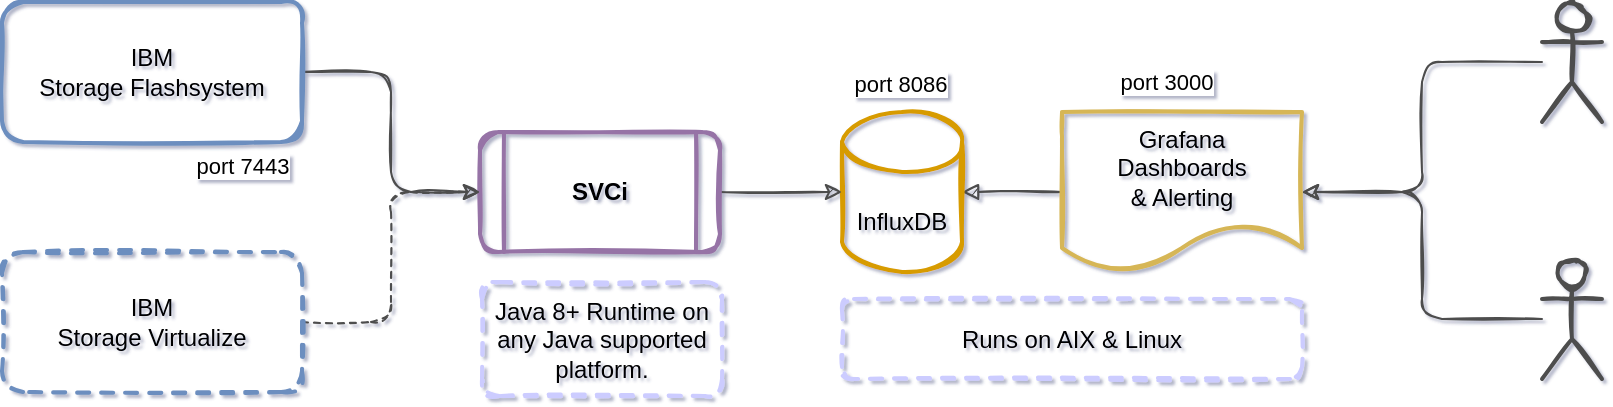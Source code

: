 <mxfile scale="1" border="15">
    <diagram id="a7nnNqAxPxhrp0sOKCIs" name="Page-1">
        <mxGraphModel dx="773" dy="772" grid="1" gridSize="10" guides="1" tooltips="1" connect="1" arrows="1" fold="1" page="1" pageScale="1" pageWidth="1169" pageHeight="827" background="#ffffff" math="0" shadow="1">
            <root>
                <mxCell id="0"/>
                <mxCell id="1" parent="0"/>
                <mxCell id="eK-2ea2avwDUNnB4NnFu-4" style="edgeStyle=orthogonalEdgeStyle;rounded=1;orthogonalLoop=1;jettySize=auto;html=1;sketch=1;endArrow=none;endFill=0;startArrow=block;startFill=1;strokeWidth=1;strokeColor=#4D4D4D;" parent="1" source="eK-2ea2avwDUNnB4NnFu-1" target="eK-2ea2avwDUNnB4NnFu-3" edge="1">
                    <mxGeometry relative="1" as="geometry"/>
                </mxCell>
                <mxCell id="eK-2ea2avwDUNnB4NnFu-1" value="&lt;font color=&quot;#000000&quot;&gt;&lt;br&gt;&lt;br&gt;InfluxDB&lt;br&gt;&lt;/font&gt;" style="shape=cylinder2;whiteSpace=wrap;html=1;boundedLbl=1;backgroundOutline=1;size=15;fillColor=none;strokeColor=#d79b00;sketch=1;strokeWidth=2;" parent="1" vertex="1">
                    <mxGeometry x="460" y="75" width="60" height="80" as="geometry"/>
                </mxCell>
                <mxCell id="eK-2ea2avwDUNnB4NnFu-5" style="edgeStyle=orthogonalEdgeStyle;rounded=1;orthogonalLoop=1;jettySize=auto;html=1;sketch=1;strokeWidth=1;strokeColor=#4D4D4D;" parent="1" source="eK-2ea2avwDUNnB4NnFu-2" target="eK-2ea2avwDUNnB4NnFu-1" edge="1">
                    <mxGeometry relative="1" as="geometry"/>
                </mxCell>
                <mxCell id="eK-2ea2avwDUNnB4NnFu-2" value="&lt;div&gt;&lt;b&gt;&lt;font style=&quot;&quot; color=&quot;#000000&quot;&gt;SVCi&lt;/font&gt;&lt;/b&gt;&lt;/div&gt;" style="shape=process;whiteSpace=wrap;html=1;backgroundOutline=1;fillColor=none;strokeColor=#9673a6;sketch=1;shadow=0;glass=0;rounded=1;strokeWidth=2;" parent="1" vertex="1">
                    <mxGeometry x="279" y="85" width="120" height="60" as="geometry"/>
                </mxCell>
                <mxCell id="eK-2ea2avwDUNnB4NnFu-3" value="&lt;div&gt;&lt;font color=&quot;#000000&quot;&gt;Grafana&lt;/font&gt;&lt;/div&gt;&lt;div&gt;&lt;font color=&quot;#000000&quot;&gt;Dashboards&lt;/font&gt;&lt;/div&gt;&lt;div&gt;&lt;font color=&quot;#000000&quot;&gt;&amp;amp; Alerting&lt;/font&gt;&lt;br&gt;&lt;/div&gt;" style="shape=document;whiteSpace=wrap;html=1;boundedLbl=1;fillColor=none;strokeColor=#d6b656;sketch=1;strokeWidth=2;" parent="1" vertex="1">
                    <mxGeometry x="570" y="75" width="120" height="80" as="geometry"/>
                </mxCell>
                <mxCell id="eK-2ea2avwDUNnB4NnFu-7" style="edgeStyle=orthogonalEdgeStyle;rounded=1;orthogonalLoop=1;jettySize=auto;html=1;sketch=1;startArrow=none;startFill=0;endArrow=classic;endFill=1;strokeWidth=1;strokeColor=#4D4D4D;" parent="1" source="eK-2ea2avwDUNnB4NnFu-6" target="eK-2ea2avwDUNnB4NnFu-2" edge="1">
                    <mxGeometry relative="1" as="geometry"/>
                </mxCell>
                <mxCell id="3" value="&lt;font style=&quot;background-color: rgb(255, 255, 255);&quot; color=&quot;#000000&quot;&gt;port 7443&lt;/font&gt;" style="edgeLabel;html=1;align=center;verticalAlign=middle;resizable=0;points=[];" parent="eK-2ea2avwDUNnB4NnFu-7" vertex="1" connectable="0">
                    <mxGeometry x="-0.463" y="-3" relative="1" as="geometry">
                        <mxPoint x="-70" y="44" as="offset"/>
                    </mxGeometry>
                </mxCell>
                <mxCell id="eK-2ea2avwDUNnB4NnFu-6" value="&lt;div&gt;&lt;font color=&quot;#000000&quot;&gt;IBM&lt;br&gt;&lt;/font&gt;&lt;/div&gt;&lt;div&gt;&lt;font color=&quot;#000000&quot;&gt;Storage Flashsystem&lt;/font&gt;&lt;/div&gt;" style="rounded=1;whiteSpace=wrap;html=1;fillColor=none;strokeColor=#6c8ebf;sketch=1;strokeWidth=2;" parent="1" vertex="1">
                    <mxGeometry x="40" y="20" width="150" height="70" as="geometry"/>
                </mxCell>
                <mxCell id="eK-2ea2avwDUNnB4NnFu-9" style="edgeStyle=orthogonalEdgeStyle;rounded=1;orthogonalLoop=1;jettySize=auto;html=1;dashed=1;sketch=1;startArrow=none;startFill=0;endArrow=classic;endFill=1;strokeWidth=1;strokeColor=#4D4D4D;" parent="1" source="eK-2ea2avwDUNnB4NnFu-8" target="eK-2ea2avwDUNnB4NnFu-2" edge="1">
                    <mxGeometry relative="1" as="geometry"/>
                </mxCell>
                <mxCell id="eK-2ea2avwDUNnB4NnFu-8" value="&lt;div&gt;&lt;font color=&quot;#000000&quot;&gt;IBM&lt;/font&gt;&lt;/div&gt;&lt;div&gt;&lt;font color=&quot;#000000&quot;&gt;Storage Virtualize&lt;/font&gt;&lt;/div&gt;" style="rounded=1;whiteSpace=wrap;html=1;strokeColor=#6c8ebf;dashed=1;fillColor=none;sketch=1;strokeWidth=2;" parent="1" vertex="1">
                    <mxGeometry x="40" y="145" width="150" height="70" as="geometry"/>
                </mxCell>
                <mxCell id="il_gvp9eyNAKFmqyvHfq-2" value="&lt;font color=&quot;#000000&quot;&gt;Runs on AIX &amp;amp; Linux&lt;/font&gt;" style="rounded=1;whiteSpace=wrap;html=1;dashed=1;fillColor=none;gradientColor=none;sketch=1;strokeWidth=2;strokeColor=#CCCCFF;" parent="1" vertex="1">
                    <mxGeometry x="460" y="168.5" width="230" height="40" as="geometry"/>
                </mxCell>
                <mxCell id="il_gvp9eyNAKFmqyvHfq-3" value="&lt;div&gt;&lt;font color=&quot;#000000&quot;&gt;Java 8+ Runtime on&lt;br&gt;&lt;/font&gt;&lt;/div&gt;&lt;div&gt;&lt;font color=&quot;#000000&quot;&gt;any Java supported platform.&lt;/font&gt;&lt;/div&gt;" style="rounded=1;whiteSpace=wrap;html=1;dashed=1;fillColor=none;gradientColor=none;sketch=1;fontColor=#F0F0F0;strokeColor=#CCCCFF;strokeWidth=2;" parent="1" vertex="1">
                    <mxGeometry x="280" y="160" width="120" height="57" as="geometry"/>
                </mxCell>
                <mxCell id="4" value="&lt;font style=&quot;background-color: rgb(255, 255, 255);&quot; color=&quot;#000000&quot;&gt;port 8086&lt;/font&gt;" style="edgeLabel;html=1;align=center;verticalAlign=middle;resizable=0;points=[];" parent="1" vertex="1" connectable="0">
                    <mxGeometry x="486" y="44" as="geometry">
                        <mxPoint x="3" y="17" as="offset"/>
                    </mxGeometry>
                </mxCell>
                <mxCell id="5" value="&lt;span style=&quot;background-color: rgb(255, 255, 255);&quot;&gt;&lt;font color=&quot;#000000&quot;&gt;port 3000&lt;/font&gt;&lt;/span&gt;" style="edgeLabel;html=1;align=center;verticalAlign=middle;resizable=0;points=[];" parent="1" vertex="1" connectable="0">
                    <mxGeometry x="500" y="76" as="geometry">
                        <mxPoint x="122" y="-16" as="offset"/>
                    </mxGeometry>
                </mxCell>
                <mxCell id="8" style="edgeStyle=orthogonalEdgeStyle;rounded=1;orthogonalLoop=1;jettySize=auto;html=1;startArrow=none;startFill=0;endArrow=classic;endFill=1;sketch=1;strokeWidth=1;strokeColor=#4D4D4D;" parent="1" source="7" target="eK-2ea2avwDUNnB4NnFu-3" edge="1">
                    <mxGeometry relative="1" as="geometry"/>
                </mxCell>
                <mxCell id="7" value="" style="shape=umlActor;verticalLabelPosition=bottom;verticalAlign=top;html=1;outlineConnect=0;sketch=1;fillColor=none;strokeColor=#4D4D4D;strokeWidth=2;" parent="1" vertex="1">
                    <mxGeometry x="810" y="148.5" width="30" height="60" as="geometry"/>
                </mxCell>
                <mxCell id="HuDfst_B4G-cJXnaIiwU-9" style="edgeStyle=orthogonalEdgeStyle;rounded=1;orthogonalLoop=1;jettySize=auto;html=1;sketch=1;strokeWidth=1;strokeColor=#4D4D4D;" parent="1" source="HuDfst_B4G-cJXnaIiwU-8" target="eK-2ea2avwDUNnB4NnFu-3" edge="1">
                    <mxGeometry relative="1" as="geometry"/>
                </mxCell>
                <mxCell id="HuDfst_B4G-cJXnaIiwU-8" value="" style="shape=umlActor;verticalLabelPosition=bottom;verticalAlign=top;html=1;outlineConnect=0;sketch=1;fillColor=none;strokeColor=#4D4D4D;strokeWidth=2;" parent="1" vertex="1">
                    <mxGeometry x="810" y="20" width="30" height="60" as="geometry"/>
                </mxCell>
            </root>
        </mxGraphModel>
    </diagram>
</mxfile>